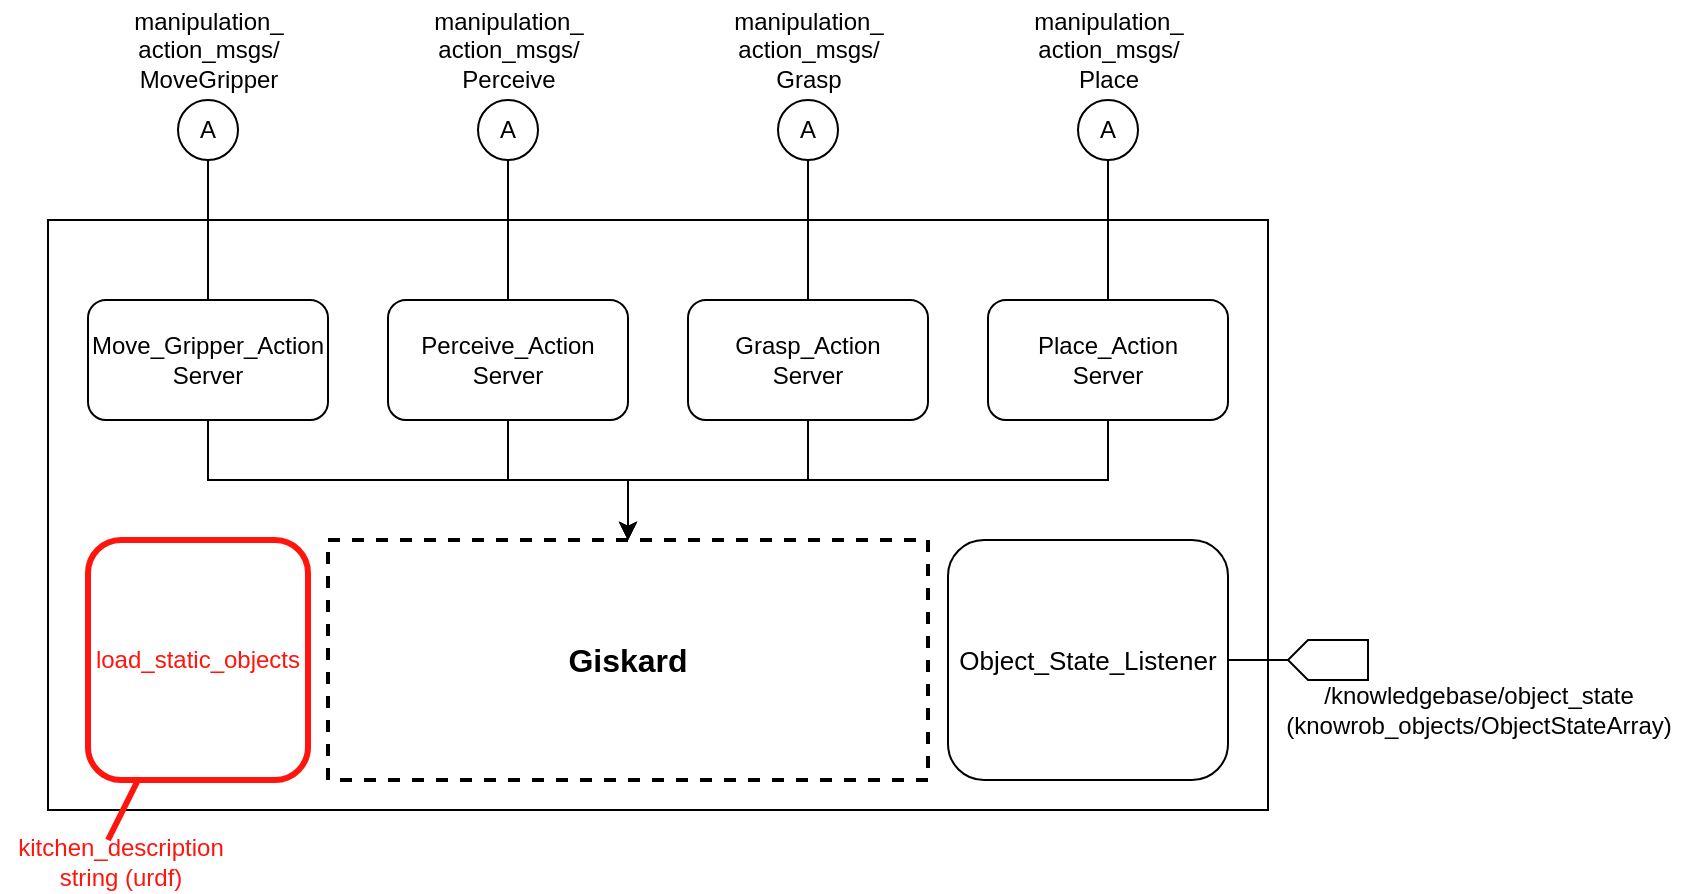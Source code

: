 <mxfile version="12.6.2" type="device"><diagram id="BXZ0pvhzhCWQ8dKCaSc_" name="Page-1"><mxGraphModel dx="1357" dy="807" grid="1" gridSize="10" guides="1" tooltips="1" connect="1" arrows="1" fold="1" page="1" pageScale="1" pageWidth="827" pageHeight="1169" math="0" shadow="0"><root><mxCell id="0"/><mxCell id="1" parent="0"/><mxCell id="KKvQrgsm3mH50sPKaxtz-3" value="" style="rounded=0;whiteSpace=wrap;html=1;strokeColor=#000000;strokeWidth=1;fontColor=#000000;" parent="1" vertex="1"><mxGeometry x="120" y="190" width="610" height="295" as="geometry"/></mxCell><mxCell id="KKvQrgsm3mH50sPKaxtz-1" value="&lt;b&gt;&lt;font style=&quot;font-size: 16px&quot;&gt;Giskard&lt;/font&gt;&lt;/b&gt;" style="rounded=0;whiteSpace=wrap;html=1;strokeWidth=2;dashed=1;" parent="1" vertex="1"><mxGeometry x="260" y="350" width="300" height="120" as="geometry"/></mxCell><mxCell id="KKvQrgsm3mH50sPKaxtz-25" value="" style="edgeStyle=orthogonalEdgeStyle;rounded=0;orthogonalLoop=1;jettySize=auto;html=1;fontColor=#000000;endArrow=none;endFill=0;entryX=1;entryY=0.5;entryDx=0;entryDy=0;entryPerimeter=0;" parent="1" source="KKvQrgsm3mH50sPKaxtz-2" target="KKvQrgsm3mH50sPKaxtz-35" edge="1"><mxGeometry relative="1" as="geometry"><mxPoint x="760" y="395" as="targetPoint"/></mxGeometry></mxCell><mxCell id="KKvQrgsm3mH50sPKaxtz-2" value="&lt;font style=&quot;font-size: 13px&quot;&gt;Object_State_Listener&lt;/font&gt;" style="rounded=1;whiteSpace=wrap;html=1;strokeColor=#000000;strokeWidth=1;fontColor=#000000;" parent="1" vertex="1"><mxGeometry x="570" y="350" width="140" height="120" as="geometry"/></mxCell><mxCell id="KKvQrgsm3mH50sPKaxtz-10" value="" style="edgeStyle=orthogonalEdgeStyle;rounded=0;orthogonalLoop=1;jettySize=auto;html=1;fontColor=#000000;" parent="1" source="KKvQrgsm3mH50sPKaxtz-4" target="KKvQrgsm3mH50sPKaxtz-1" edge="1"><mxGeometry relative="1" as="geometry"><Array as="points"><mxPoint x="200" y="320"/><mxPoint x="410" y="320"/></Array></mxGeometry></mxCell><mxCell id="KKvQrgsm3mH50sPKaxtz-19" value="" style="edgeStyle=orthogonalEdgeStyle;rounded=0;orthogonalLoop=1;jettySize=auto;html=1;fontColor=#000000;endArrow=none;endFill=0;entryX=0.5;entryY=1;entryDx=0;entryDy=0;" parent="1" source="KKvQrgsm3mH50sPKaxtz-4" target="KKvQrgsm3mH50sPKaxtz-26" edge="1"><mxGeometry relative="1" as="geometry"><mxPoint x="200" y="150" as="targetPoint"/></mxGeometry></mxCell><mxCell id="KKvQrgsm3mH50sPKaxtz-4" value="&lt;div&gt;Move_Gripper_Action&lt;/div&gt;&lt;div&gt;Server&lt;br&gt;&lt;/div&gt;" style="rounded=1;whiteSpace=wrap;html=1;strokeColor=#000000;strokeWidth=1;fontColor=#000000;" parent="1" vertex="1"><mxGeometry x="140" y="230" width="120" height="60" as="geometry"/></mxCell><mxCell id="KKvQrgsm3mH50sPKaxtz-12" value="" style="edgeStyle=orthogonalEdgeStyle;rounded=0;orthogonalLoop=1;jettySize=auto;html=1;fontColor=#000000;" parent="1" source="KKvQrgsm3mH50sPKaxtz-5" target="KKvQrgsm3mH50sPKaxtz-1" edge="1"><mxGeometry relative="1" as="geometry"><Array as="points"><mxPoint x="500" y="320"/><mxPoint x="410" y="320"/></Array></mxGeometry></mxCell><mxCell id="KKvQrgsm3mH50sPKaxtz-21" value="" style="edgeStyle=orthogonalEdgeStyle;rounded=0;orthogonalLoop=1;jettySize=auto;html=1;fontColor=#000000;endArrow=none;endFill=0;entryX=0.5;entryY=1;entryDx=0;entryDy=0;" parent="1" source="KKvQrgsm3mH50sPKaxtz-5" target="KKvQrgsm3mH50sPKaxtz-29" edge="1"><mxGeometry relative="1" as="geometry"><mxPoint x="500" y="160" as="targetPoint"/></mxGeometry></mxCell><mxCell id="KKvQrgsm3mH50sPKaxtz-5" value="&lt;div&gt;Grasp_Action&lt;/div&gt;Server" style="rounded=1;whiteSpace=wrap;html=1;strokeColor=#000000;strokeWidth=1;fontColor=#000000;" parent="1" vertex="1"><mxGeometry x="440" y="230" width="120" height="60" as="geometry"/></mxCell><mxCell id="KKvQrgsm3mH50sPKaxtz-11" value="" style="edgeStyle=orthogonalEdgeStyle;rounded=0;orthogonalLoop=1;jettySize=auto;html=1;fontColor=#000000;" parent="1" source="KKvQrgsm3mH50sPKaxtz-6" target="KKvQrgsm3mH50sPKaxtz-1" edge="1"><mxGeometry relative="1" as="geometry"/></mxCell><mxCell id="KKvQrgsm3mH50sPKaxtz-17" value="" style="edgeStyle=orthogonalEdgeStyle;rounded=0;orthogonalLoop=1;jettySize=auto;html=1;fontColor=#000000;endArrow=none;endFill=0;entryX=0.5;entryY=1;entryDx=0;entryDy=0;" parent="1" source="KKvQrgsm3mH50sPKaxtz-6" target="KKvQrgsm3mH50sPKaxtz-27" edge="1"><mxGeometry relative="1" as="geometry"><mxPoint x="350" y="150" as="targetPoint"/></mxGeometry></mxCell><mxCell id="KKvQrgsm3mH50sPKaxtz-6" value="&lt;div&gt;Perceive_Action&lt;/div&gt;Server" style="rounded=1;whiteSpace=wrap;html=1;strokeColor=#000000;strokeWidth=1;fontColor=#000000;" parent="1" vertex="1"><mxGeometry x="290" y="230" width="120" height="60" as="geometry"/></mxCell><mxCell id="KKvQrgsm3mH50sPKaxtz-13" value="" style="edgeStyle=orthogonalEdgeStyle;rounded=0;orthogonalLoop=1;jettySize=auto;html=1;fontColor=#000000;entryX=0.5;entryY=0;entryDx=0;entryDy=0;" parent="1" source="KKvQrgsm3mH50sPKaxtz-7" target="KKvQrgsm3mH50sPKaxtz-1" edge="1"><mxGeometry relative="1" as="geometry"><Array as="points"><mxPoint x="650" y="320"/><mxPoint x="410" y="320"/></Array></mxGeometry></mxCell><mxCell id="KKvQrgsm3mH50sPKaxtz-23" value="" style="edgeStyle=orthogonalEdgeStyle;rounded=0;orthogonalLoop=1;jettySize=auto;html=1;fontColor=#000000;endArrow=none;endFill=0;entryX=0.5;entryY=1;entryDx=0;entryDy=0;" parent="1" source="KKvQrgsm3mH50sPKaxtz-7" target="KKvQrgsm3mH50sPKaxtz-30" edge="1"><mxGeometry relative="1" as="geometry"><mxPoint x="650" y="150" as="targetPoint"/></mxGeometry></mxCell><mxCell id="KKvQrgsm3mH50sPKaxtz-7" value="&lt;div&gt;Place_Action&lt;/div&gt;Server" style="rounded=1;whiteSpace=wrap;html=1;strokeColor=#000000;strokeWidth=1;fontColor=#000000;" parent="1" vertex="1"><mxGeometry x="590" y="230" width="120" height="60" as="geometry"/></mxCell><mxCell id="KKvQrgsm3mH50sPKaxtz-26" value="A" style="ellipse;whiteSpace=wrap;html=1;aspect=fixed;strokeColor=#000000;strokeWidth=1;fontColor=#000000;" parent="1" vertex="1"><mxGeometry x="185" y="130" width="30" height="30" as="geometry"/></mxCell><mxCell id="KKvQrgsm3mH50sPKaxtz-27" value="A" style="ellipse;whiteSpace=wrap;html=1;aspect=fixed;strokeColor=#000000;strokeWidth=1;fontColor=#000000;" parent="1" vertex="1"><mxGeometry x="335" y="130" width="30" height="30" as="geometry"/></mxCell><mxCell id="KKvQrgsm3mH50sPKaxtz-29" value="A" style="ellipse;whiteSpace=wrap;html=1;aspect=fixed;strokeColor=#000000;strokeWidth=1;fontColor=#000000;" parent="1" vertex="1"><mxGeometry x="485" y="130" width="30" height="30" as="geometry"/></mxCell><mxCell id="KKvQrgsm3mH50sPKaxtz-30" value="A" style="ellipse;whiteSpace=wrap;html=1;aspect=fixed;strokeColor=#000000;strokeWidth=1;fontColor=#000000;" parent="1" vertex="1"><mxGeometry x="635" y="130" width="30" height="30" as="geometry"/></mxCell><mxCell id="KKvQrgsm3mH50sPKaxtz-31" value="&lt;div&gt;manipulation_&lt;/div&gt;&lt;div&gt;action_msgs/&lt;/div&gt;&lt;div&gt;MoveGripper&lt;/div&gt;" style="text;html=1;align=center;verticalAlign=middle;resizable=0;points=[];autosize=1;fontColor=#000000;" parent="1" vertex="1"><mxGeometry x="155" y="80" width="90" height="50" as="geometry"/></mxCell><mxCell id="KKvQrgsm3mH50sPKaxtz-32" value="&lt;div&gt;manipulation_&lt;/div&gt;&lt;div&gt;action_msgs/&lt;/div&gt;&lt;div&gt;Perceive&lt;/div&gt;" style="text;html=1;align=center;verticalAlign=middle;resizable=0;points=[];autosize=1;fontColor=#000000;" parent="1" vertex="1"><mxGeometry x="305" y="80" width="90" height="50" as="geometry"/></mxCell><mxCell id="KKvQrgsm3mH50sPKaxtz-33" value="&lt;div&gt;manipulation_&lt;/div&gt;&lt;div&gt;action_msgs/&lt;/div&gt;&lt;div&gt;Grasp&lt;/div&gt;" style="text;html=1;align=center;verticalAlign=middle;resizable=0;points=[];autosize=1;fontColor=#000000;" parent="1" vertex="1"><mxGeometry x="455" y="80" width="90" height="50" as="geometry"/></mxCell><mxCell id="KKvQrgsm3mH50sPKaxtz-34" value="&lt;div&gt;manipulation_&lt;/div&gt;&lt;div&gt;action_msgs/&lt;/div&gt;&lt;div&gt;Place&lt;/div&gt;" style="text;html=1;align=center;verticalAlign=middle;resizable=0;points=[];autosize=1;fontColor=#000000;" parent="1" vertex="1"><mxGeometry x="605" y="80" width="90" height="50" as="geometry"/></mxCell><mxCell id="KKvQrgsm3mH50sPKaxtz-37" style="edgeStyle=orthogonalEdgeStyle;rounded=0;orthogonalLoop=1;jettySize=auto;html=1;exitX=0;exitY=0.5;exitDx=0;exitDy=0;exitPerimeter=0;entryX=0.143;entryY=-0.133;entryDx=0;entryDy=0;entryPerimeter=0;endArrow=none;endFill=0;fontColor=#000000;" parent="1" source="KKvQrgsm3mH50sPKaxtz-35" target="KKvQrgsm3mH50sPKaxtz-36" edge="1"><mxGeometry relative="1" as="geometry"/></mxCell><mxCell id="KKvQrgsm3mH50sPKaxtz-35" value="" style="html=1;shadow=0;dashed=0;align=center;verticalAlign=middle;shape=mxgraph.arrows2.arrow;dy=0;dx=10;notch=0;strokeColor=#000000;strokeWidth=1;fontColor=#000000;direction=west;" parent="1" vertex="1"><mxGeometry x="740" y="400" width="40" height="20" as="geometry"/></mxCell><mxCell id="KKvQrgsm3mH50sPKaxtz-36" value="&lt;div&gt;&lt;span class=&quot;pl-s1&quot;&gt;&lt;span class=&quot;pl-s&quot;&gt;/knowledgebase/object_state&lt;/span&gt;&lt;/span&gt;&lt;/div&gt;&lt;div&gt;&lt;span class=&quot;pl-s1&quot;&gt;(knowrob_objects/&lt;/span&gt;&lt;span class=&quot;pl-v&quot;&gt;ObjectStateArray)&lt;/span&gt;&lt;/div&gt;" style="text;html=1;align=center;verticalAlign=middle;resizable=0;points=[];autosize=1;fontColor=#000000;" parent="1" vertex="1"><mxGeometry x="730" y="420" width="210" height="30" as="geometry"/></mxCell><mxCell id="6kelfE6Hk-jxS-KGlApj-2" value="&lt;font color=&quot;#FF150D&quot;&gt;load_static_objects&lt;/font&gt;" style="rounded=1;whiteSpace=wrap;html=1;strokeColor=#FF150D;strokeWidth=3;fontColor=#000000;" vertex="1" parent="1"><mxGeometry x="140" y="350" width="110" height="120" as="geometry"/></mxCell><mxCell id="6kelfE6Hk-jxS-KGlApj-3" value="" style="endArrow=none;html=1;fontColor=#000000;strokeColor=#FF150D;strokeWidth=3;" edge="1" parent="1" target="6kelfE6Hk-jxS-KGlApj-2"><mxGeometry width="50" height="50" relative="1" as="geometry"><mxPoint x="150" y="500" as="sourcePoint"/><mxPoint x="170" y="510" as="targetPoint"/></mxGeometry></mxCell><mxCell id="6kelfE6Hk-jxS-KGlApj-4" value="&lt;div&gt;kitchen_description&lt;/div&gt;&lt;div&gt;string (urdf)&lt;br&gt;&lt;/div&gt;" style="text;html=1;align=center;verticalAlign=middle;resizable=0;points=[];autosize=1;fontColor=#FF150D;" vertex="1" parent="1"><mxGeometry x="96" y="496" width="120" height="30" as="geometry"/></mxCell></root></mxGraphModel></diagram></mxfile>
